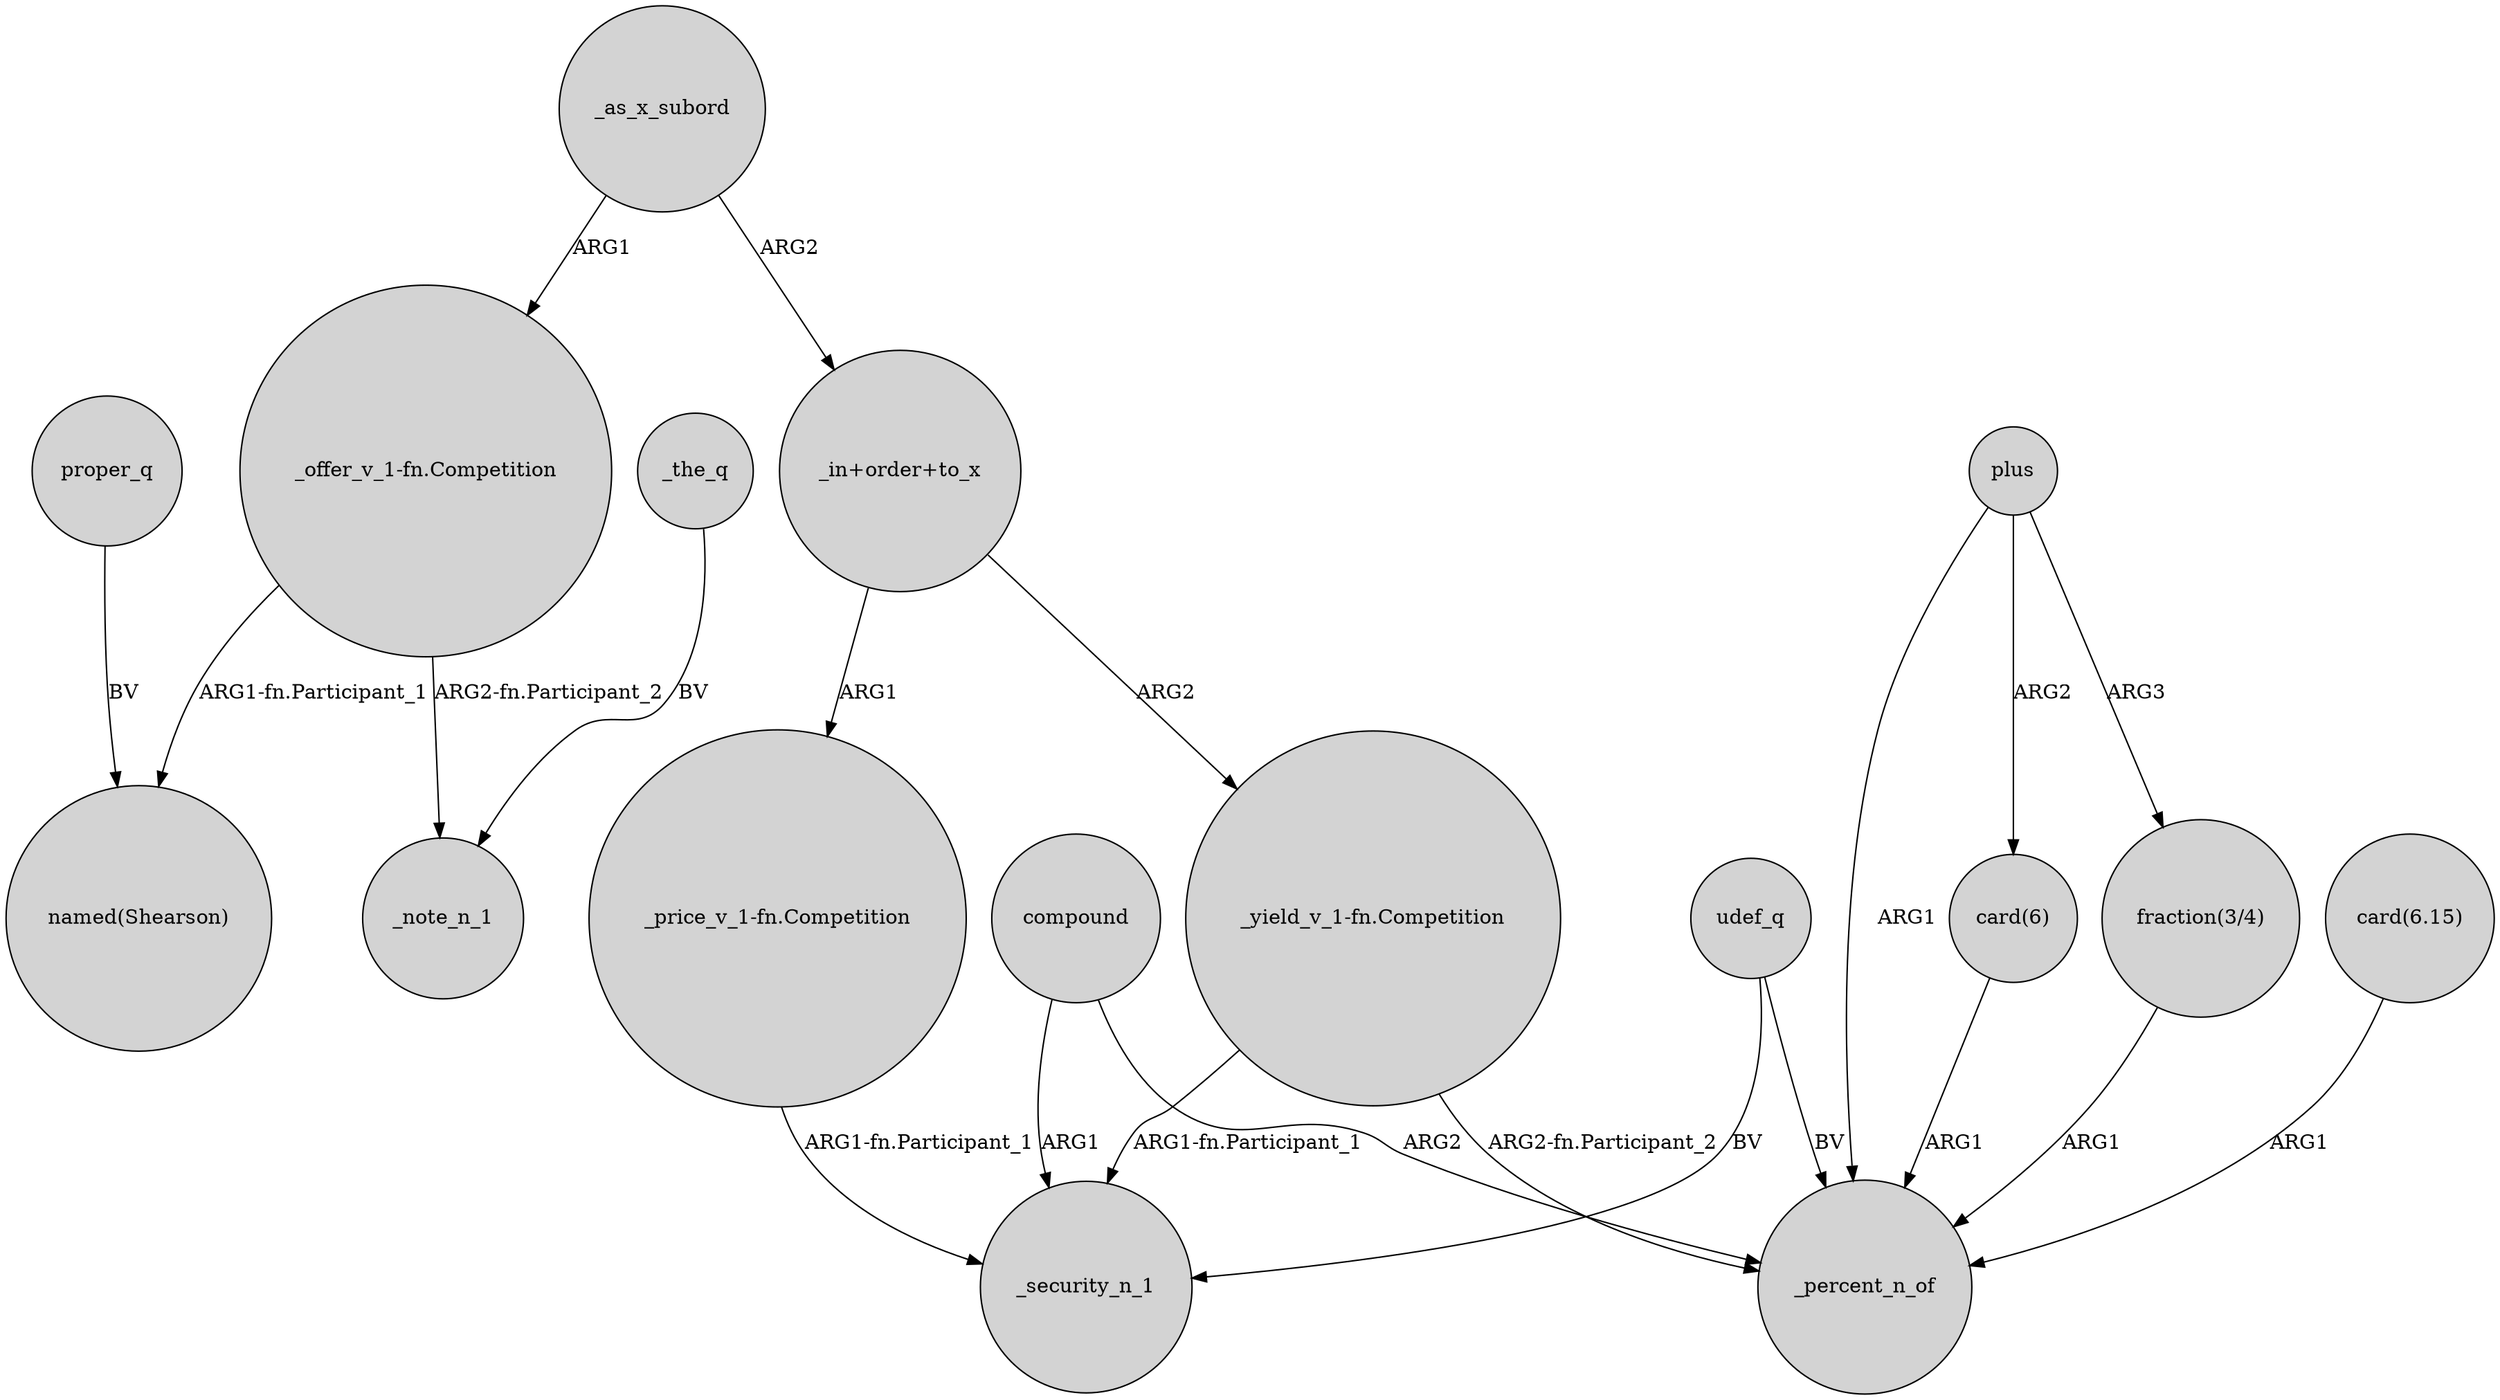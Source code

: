 digraph {
	node [shape=circle style=filled]
	_as_x_subord -> "_offer_v_1-fn.Competition" [label=ARG1]
	udef_q -> _security_n_1 [label=BV]
	plus -> "card(6)" [label=ARG2]
	proper_q -> "named(Shearson)" [label=BV]
	"_offer_v_1-fn.Competition" -> "named(Shearson)" [label="ARG1-fn.Participant_1"]
	_the_q -> _note_n_1 [label=BV]
	plus -> _percent_n_of [label=ARG1]
	"_price_v_1-fn.Competition" -> _security_n_1 [label="ARG1-fn.Participant_1"]
	"_in+order+to_x" -> "_price_v_1-fn.Competition" [label=ARG1]
	"_offer_v_1-fn.Competition" -> _note_n_1 [label="ARG2-fn.Participant_2"]
	"card(6)" -> _percent_n_of [label=ARG1]
	compound -> _security_n_1 [label=ARG1]
	"_in+order+to_x" -> "_yield_v_1-fn.Competition" [label=ARG2]
	udef_q -> _percent_n_of [label=BV]
	compound -> _percent_n_of [label=ARG2]
	"_yield_v_1-fn.Competition" -> _percent_n_of [label="ARG2-fn.Participant_2"]
	_as_x_subord -> "_in+order+to_x" [label=ARG2]
	"_yield_v_1-fn.Competition" -> _security_n_1 [label="ARG1-fn.Participant_1"]
	"fraction(3/4)" -> _percent_n_of [label=ARG1]
	"card(6.15)" -> _percent_n_of [label=ARG1]
	plus -> "fraction(3/4)" [label=ARG3]
}
